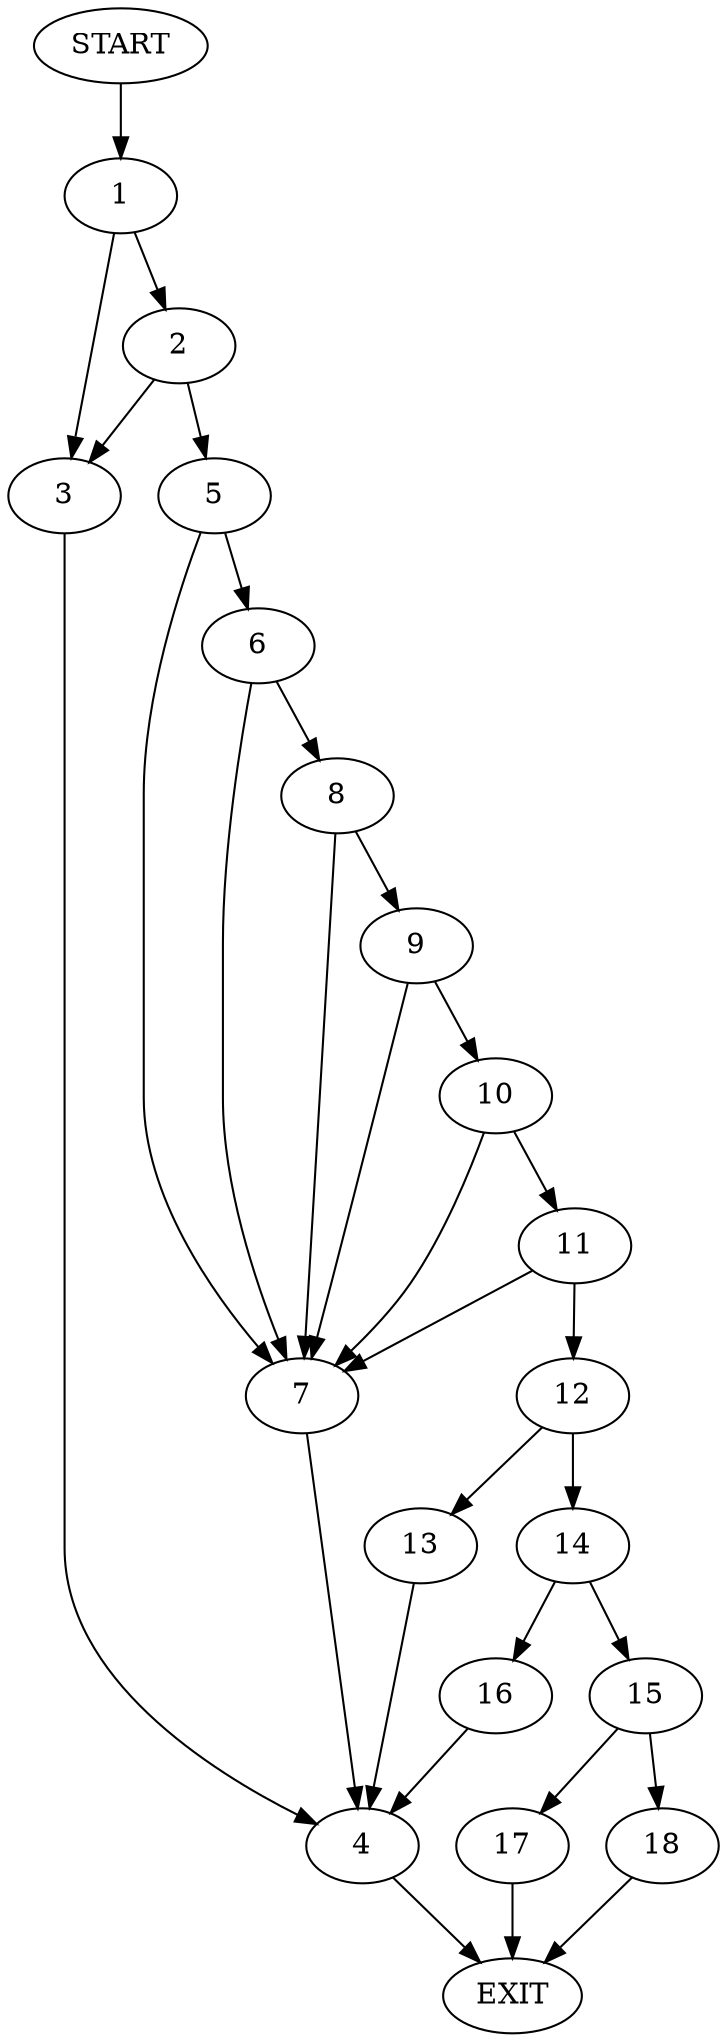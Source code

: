 digraph {
0 [label="START"]
19 [label="EXIT"]
0 -> 1
1 -> 2
1 -> 3
3 -> 4
2 -> 3
2 -> 5
5 -> 6
5 -> 7
4 -> 19
6 -> 8
6 -> 7
7 -> 4
8 -> 9
8 -> 7
9 -> 10
9 -> 7
10 -> 11
10 -> 7
11 -> 12
11 -> 7
12 -> 13
12 -> 14
13 -> 4
14 -> 15
14 -> 16
16 -> 4
15 -> 17
15 -> 18
17 -> 19
18 -> 19
}
